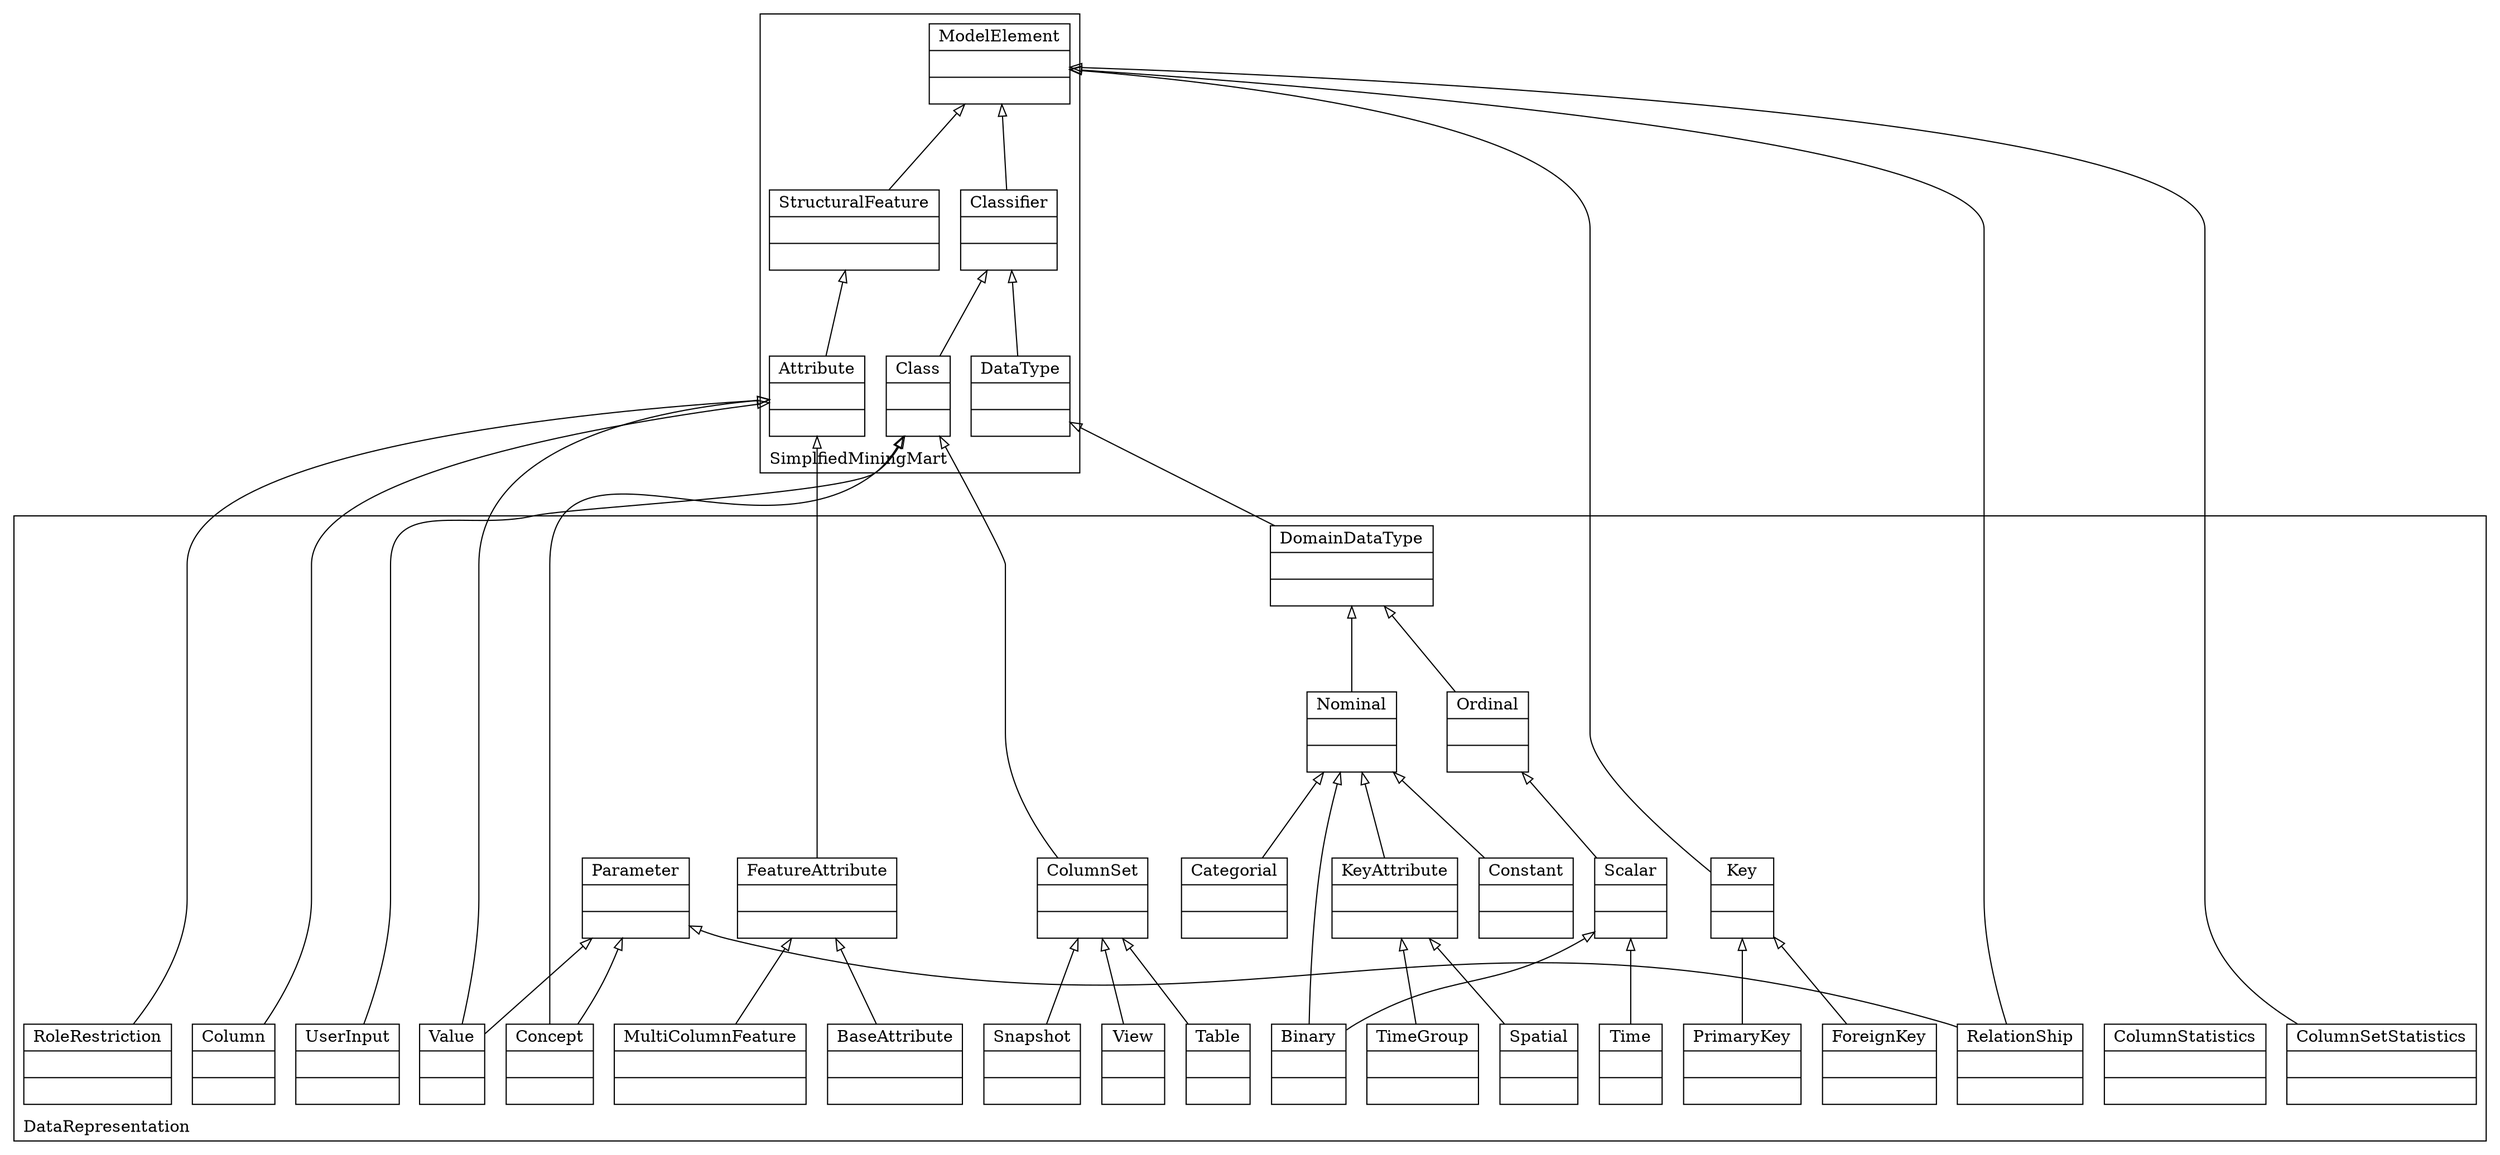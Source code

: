 digraph "KM3 Model in DOT" {
graph[rankdir=BT,labeljust=l,labelloc=t,nodeSep=0.75,compound=true];
 subgraph "cluster_SimplfiedMiningMart"{
labelloc=t
color=black
label=SimplfiedMiningMart
 node[shape=record];
ModelElement[label="{ModelElement| | }"]
;
 node[shape=record];
Classifier[label="{Classifier| | }"]
 Classifier->ModelElement[arrowhead=onormal,group=ModelElement,minlen=2,constraint=true,]
;
 node[shape=record];
StructuralFeature[label="{StructuralFeature| | }"]
 StructuralFeature->ModelElement[arrowhead=onormal,group=ModelElement,minlen=2,constraint=true,]
;
 node[shape=record];
Class[label="{Class| | }"]
 Class->Classifier[arrowhead=onormal,group=Classifier,minlen=2,constraint=true,]
;
 node[shape=record];
DataType[label="{DataType| | }"]
 DataType->Classifier[arrowhead=onormal,group=Classifier,minlen=2,constraint=true,]
;
 node[shape=record];
Attribute[label="{Attribute| | }"]
 Attribute->StructuralFeature[arrowhead=onormal,group=StructuralFeature,minlen=2,constraint=true,]
;

} subgraph "cluster_DataRepresentation"{
labelloc=t
color=black
label=DataRepresentation
 node[shape=record];
Column[label="{Column| | }"]
 Column->Attribute[arrowhead=onormal,group=Attribute,minlen=2,constraint=true,]
;
 node[shape=record];
ColumnSet[label="{ColumnSet| | }"]
 ColumnSet->Class[arrowhead=onormal,group=Class,minlen=2,constraint=true,]
;
 node[shape=record];
ColumnStatistics[label="{ColumnStatistics| | }"]
;
 node[shape=record];
ColumnSetStatistics[label="{ColumnSetStatistics| | }"]
 ColumnSetStatistics->ModelElement[arrowhead=onormal,group=ModelElement,minlen=2,constraint=true,]
;
 node[shape=record];
Snapshot[label="{Snapshot| | }"]
 Snapshot->ColumnSet[arrowhead=onormal,group=ColumnSet,minlen=2,constraint=true,]
;
 node[shape=record];
Table[label="{Table| | }"]
 Table->ColumnSet[arrowhead=onormal,group=ColumnSet,minlen=2,constraint=true,]
;
 node[shape=record];
View[label="{View| | }"]
 View->ColumnSet[arrowhead=onormal,group=ColumnSet,minlen=2,constraint=true,]
;
 node[shape=record];
Key[label="{Key| | }"]
 Key->ModelElement[arrowhead=onormal,group=ModelElement,minlen=2,constraint=true,]
;
 node[shape=record];
ForeignKey[label="{ForeignKey| | }"]
 ForeignKey->Key[arrowhead=onormal,group=Key,minlen=2,constraint=true,]
;
 node[shape=record];
PrimaryKey[label="{PrimaryKey| | }"]
 PrimaryKey->Key[arrowhead=onormal,group=Key,minlen=2,constraint=true,]
;
 node[shape=record];
Concept[label="{Concept| | }"]
 Concept->Class[arrowhead=onormal,group=Class,minlen=2,constraint=true,]
 Concept->Parameter[arrowhead=onormal,group=Parameter,minlen=2,constraint=true,]
;
 node[shape=record];
RelationShip[label="{RelationShip| | }"]
 RelationShip->ModelElement[arrowhead=onormal,group=ModelElement,minlen=2,constraint=true,]
 RelationShip->Parameter[arrowhead=onormal,group=Parameter,minlen=2,constraint=true,]
;
 node[shape=record];
FeatureAttribute[label="{FeatureAttribute| | }"]
 FeatureAttribute->Attribute[arrowhead=onormal,group=Attribute,minlen=2,constraint=true,]
;
 node[shape=record];
BaseAttribute[label="{BaseAttribute| | }"]
 BaseAttribute->FeatureAttribute[arrowhead=onormal,group=FeatureAttribute,minlen=2,constraint=true,]
;
 node[shape=record];
MultiColumnFeature[label="{MultiColumnFeature| | }"]
 MultiColumnFeature->FeatureAttribute[arrowhead=onormal,group=FeatureAttribute,minlen=2,constraint=true,]
;
 node[shape=record];
Value[label="{Value| | }"]
 Value->Attribute[arrowhead=onormal,group=Attribute,minlen=2,constraint=true,]
 Value->Parameter[arrowhead=onormal,group=Parameter,minlen=2,constraint=true,]
;
 node[shape=record];
UserInput[label="{UserInput| | }"]
 UserInput->Class[arrowhead=onormal,group=Class,minlen=2,constraint=true,]
;
 node[shape=record];
Ordinal[label="{Ordinal| | }"]
 Ordinal->DomainDataType[arrowhead=onormal,group=DomainDataType,minlen=2,constraint=true,]
;
 node[shape=record];
Scalar[label="{Scalar| | }"]
 Scalar->Ordinal[arrowhead=onormal,group=Ordinal,minlen=2,constraint=true,]
;
 node[shape=record];
Time[label="{Time| | }"]
 Time->Scalar[arrowhead=onormal,group=Scalar,minlen=2,constraint=true,]
;
 node[shape=record];
Binary[label="{Binary| | }"]
 Binary->Scalar[arrowhead=onormal,group=Scalar,minlen=2,constraint=true,]
 Binary->Nominal[arrowhead=onormal,group=Nominal,minlen=2,constraint=true,]
;
 node[shape=record];
Categorial[label="{Categorial| | }"]
 Categorial->Nominal[arrowhead=onormal,group=Nominal,minlen=2,constraint=true,]
;
 node[shape=record];
KeyAttribute[label="{KeyAttribute| | }"]
 KeyAttribute->Nominal[arrowhead=onormal,group=Nominal,minlen=2,constraint=true,]
;
 node[shape=record];
TimeGroup[label="{TimeGroup| | }"]
 TimeGroup->KeyAttribute[arrowhead=onormal,group=KeyAttribute,minlen=2,constraint=true,]
;
 node[shape=record];
Spatial[label="{Spatial| | }"]
 Spatial->KeyAttribute[arrowhead=onormal,group=KeyAttribute,minlen=2,constraint=true,]
;
 node[shape=record];
Constant[label="{Constant| | }"]
 Constant->Nominal[arrowhead=onormal,group=Nominal,minlen=2,constraint=true,]
;
 node[shape=record];
RoleRestriction[label="{RoleRestriction| | }"]
 RoleRestriction->Attribute[arrowhead=onormal,group=Attribute,minlen=2,constraint=true,]
;
 node[shape=record];
DomainDataType[label="{DomainDataType| | }"]
 DomainDataType->DataType[arrowhead=onormal,group=DataType,minlen=2,constraint=true,]
;
 node[shape=record];
Nominal[label="{Nominal| | }"]
 Nominal->DomainDataType[arrowhead=onormal,group=DomainDataType,minlen=2,constraint=true,]
;
 node[shape=record];
Parameter[label="{Parameter| | }"]
;

}
}